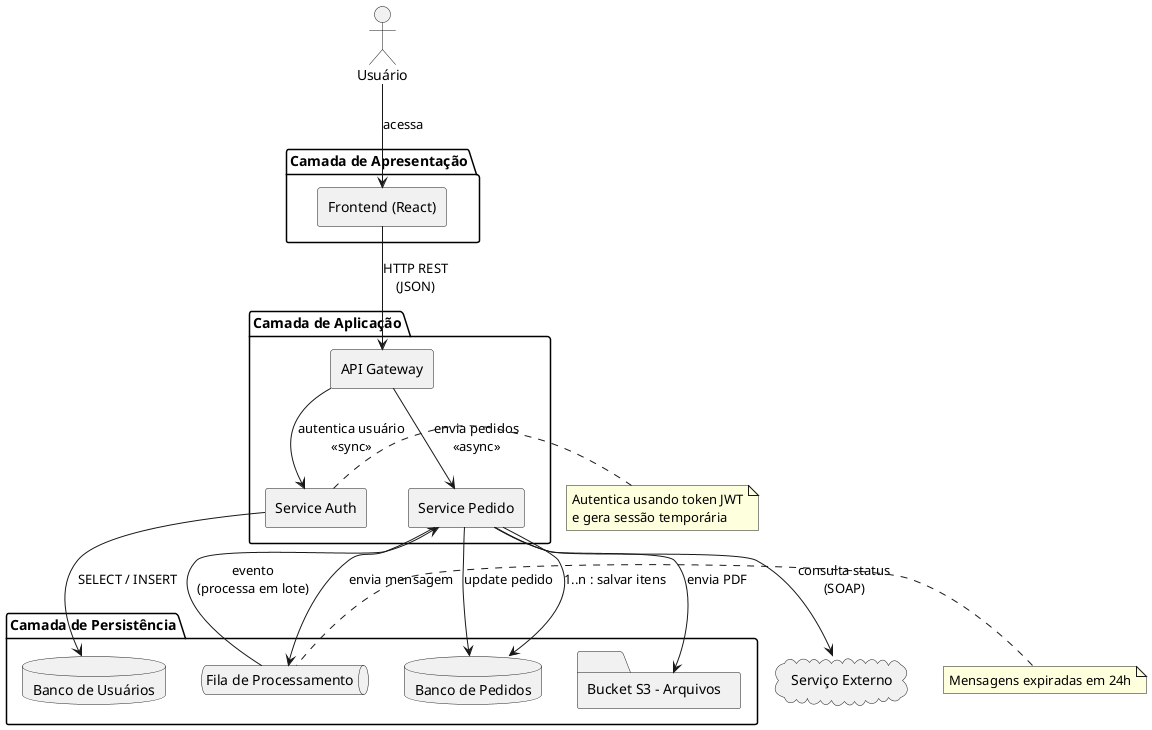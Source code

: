 @startuml
skinparam componentStyle rectangle
skinparam shadowing false
skinparam handwritten false

actor "Usuário"

package "Camada de Apresentação" {
  rectangle "Frontend (React)" as Frontend
}

package "Camada de Aplicação" {
  component "API Gateway" as APIGW
  component "Service Auth" as AuthService
  component "Service Pedido" as PedidoService
}

package "Camada de Persistência" {
  database "Banco de Usuários" as UserDB
  database "Banco de Pedidos" as PedidoDB
  folder "Bucket S3 - Arquivos" as FileStorage
  queue "Fila de Processamento" as Queue
}

cloud "Serviço Externo" as ExternalAPI

' Relacionamentos
"Usuário" --> Frontend : acessa

Frontend --> APIGW : HTTP REST\n(JSON)
APIGW --> AuthService : autentica usuário\n<<sync>>
APIGW --> PedidoService : envia pedidos\n<<async>>

AuthService --> UserDB : SELECT / INSERT
PedidoService --> PedidoDB : update pedido
PedidoService --> FileStorage : envia PDF
PedidoService --> Queue : envia mensagem

Queue --> PedidoService : evento\n(processa em lote)

PedidoService --> ExternalAPI : consulta status\n(SOAP)

' Notas
note right of AuthService
Autentica usando token JWT
e gera sessão temporária
end note

note left of Queue
Mensagens expiradas em 24h
end note

' Multiplicidade
PedidoService --> PedidoDB : 1..n : salvar itens

@enduml
